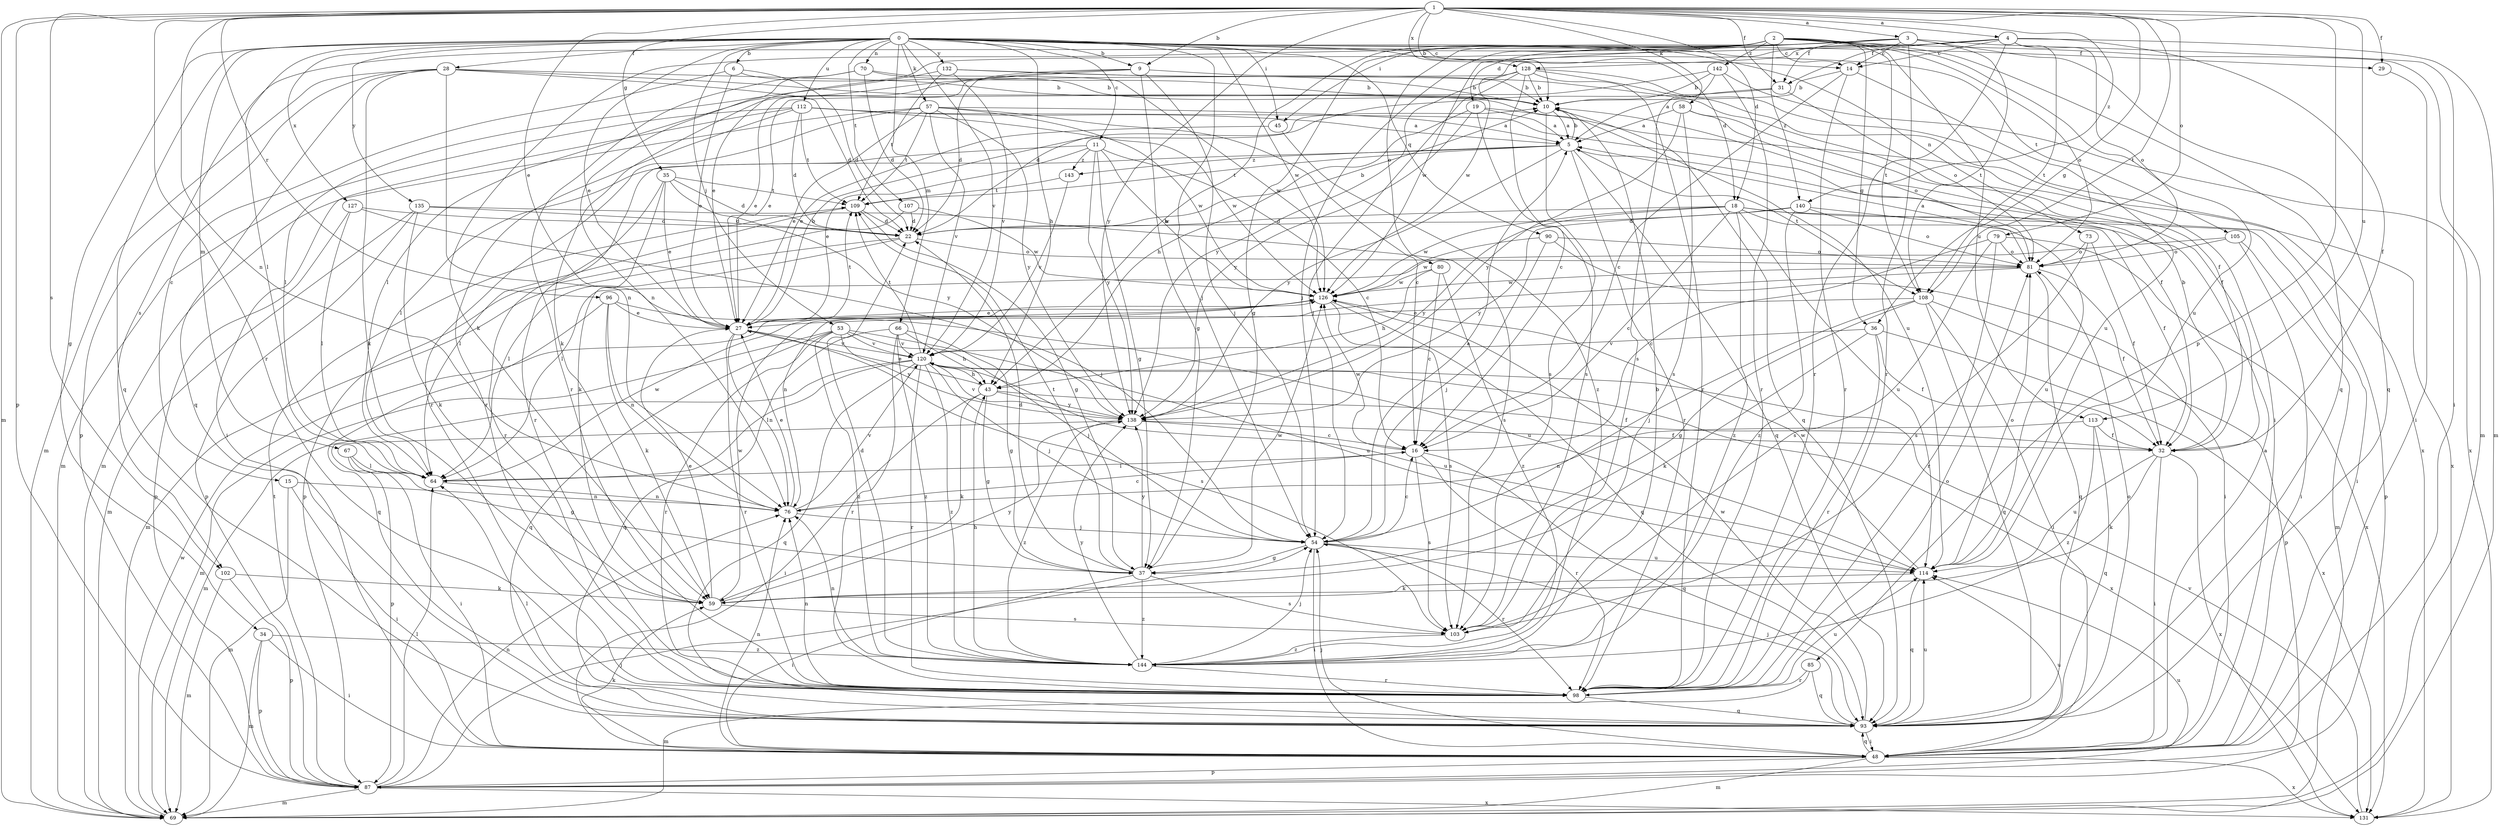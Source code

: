 strict digraph  {
0;
1;
2;
3;
4;
5;
6;
9;
10;
11;
14;
15;
16;
18;
19;
22;
27;
28;
29;
31;
32;
34;
35;
36;
37;
43;
45;
48;
53;
54;
57;
58;
59;
64;
66;
67;
69;
70;
73;
76;
79;
80;
81;
85;
87;
90;
93;
96;
98;
102;
103;
105;
107;
108;
109;
112;
113;
114;
120;
126;
127;
128;
131;
132;
135;
138;
140;
142;
143;
144;
0 -> 6  [label=b];
0 -> 9  [label=b];
0 -> 11  [label=c];
0 -> 14  [label=c];
0 -> 18  [label=d];
0 -> 27  [label=e];
0 -> 28  [label=f];
0 -> 29  [label=f];
0 -> 34  [label=g];
0 -> 43  [label=h];
0 -> 45  [label=i];
0 -> 53  [label=j];
0 -> 54  [label=j];
0 -> 57  [label=k];
0 -> 64  [label=l];
0 -> 66  [label=m];
0 -> 67  [label=m];
0 -> 70  [label=n];
0 -> 73  [label=n];
0 -> 90  [label=q];
0 -> 93  [label=q];
0 -> 105  [label=t];
0 -> 107  [label=t];
0 -> 112  [label=u];
0 -> 120  [label=v];
0 -> 126  [label=w];
0 -> 127  [label=x];
0 -> 132  [label=y];
0 -> 135  [label=y];
1 -> 3  [label=a];
1 -> 4  [label=a];
1 -> 9  [label=b];
1 -> 10  [label=b];
1 -> 18  [label=d];
1 -> 27  [label=e];
1 -> 29  [label=f];
1 -> 31  [label=f];
1 -> 35  [label=g];
1 -> 36  [label=g];
1 -> 58  [label=k];
1 -> 69  [label=m];
1 -> 76  [label=n];
1 -> 79  [label=o];
1 -> 85  [label=p];
1 -> 87  [label=p];
1 -> 96  [label=r];
1 -> 98  [label=r];
1 -> 102  [label=s];
1 -> 108  [label=t];
1 -> 113  [label=u];
1 -> 128  [label=x];
1 -> 138  [label=y];
1 -> 140  [label=z];
2 -> 14  [label=c];
2 -> 19  [label=d];
2 -> 36  [label=g];
2 -> 37  [label=g];
2 -> 43  [label=h];
2 -> 59  [label=k];
2 -> 69  [label=m];
2 -> 80  [label=o];
2 -> 81  [label=o];
2 -> 93  [label=q];
2 -> 102  [label=s];
2 -> 108  [label=t];
2 -> 113  [label=u];
2 -> 114  [label=u];
2 -> 140  [label=z];
2 -> 142  [label=z];
3 -> 14  [label=c];
3 -> 31  [label=f];
3 -> 45  [label=i];
3 -> 48  [label=i];
3 -> 54  [label=j];
3 -> 93  [label=q];
3 -> 98  [label=r];
3 -> 108  [label=t];
3 -> 126  [label=w];
4 -> 14  [label=c];
4 -> 27  [label=e];
4 -> 31  [label=f];
4 -> 32  [label=f];
4 -> 69  [label=m];
4 -> 81  [label=o];
4 -> 98  [label=r];
4 -> 108  [label=t];
4 -> 126  [label=w];
4 -> 128  [label=x];
5 -> 10  [label=b];
5 -> 64  [label=l];
5 -> 93  [label=q];
5 -> 98  [label=r];
5 -> 108  [label=t];
5 -> 109  [label=t];
5 -> 138  [label=y];
5 -> 143  [label=z];
6 -> 10  [label=b];
6 -> 15  [label=c];
6 -> 22  [label=d];
6 -> 27  [label=e];
9 -> 10  [label=b];
9 -> 22  [label=d];
9 -> 37  [label=g];
9 -> 54  [label=j];
9 -> 59  [label=k];
9 -> 64  [label=l];
10 -> 5  [label=a];
10 -> 93  [label=q];
10 -> 103  [label=s];
11 -> 16  [label=c];
11 -> 27  [label=e];
11 -> 37  [label=g];
11 -> 98  [label=r];
11 -> 126  [label=w];
11 -> 138  [label=y];
11 -> 143  [label=z];
14 -> 10  [label=b];
14 -> 16  [label=c];
14 -> 98  [label=r];
14 -> 114  [label=u];
15 -> 48  [label=i];
15 -> 69  [label=m];
15 -> 76  [label=n];
16 -> 64  [label=l];
16 -> 93  [label=q];
16 -> 98  [label=r];
16 -> 103  [label=s];
16 -> 126  [label=w];
18 -> 16  [label=c];
18 -> 22  [label=d];
18 -> 32  [label=f];
18 -> 48  [label=i];
18 -> 87  [label=p];
18 -> 114  [label=u];
18 -> 126  [label=w];
18 -> 138  [label=y];
18 -> 144  [label=z];
19 -> 5  [label=a];
19 -> 43  [label=h];
19 -> 103  [label=s];
19 -> 131  [label=x];
19 -> 138  [label=y];
22 -> 10  [label=b];
22 -> 64  [label=l];
22 -> 69  [label=m];
22 -> 81  [label=o];
27 -> 10  [label=b];
27 -> 76  [label=n];
27 -> 98  [label=r];
27 -> 103  [label=s];
27 -> 109  [label=t];
27 -> 120  [label=v];
28 -> 10  [label=b];
28 -> 22  [label=d];
28 -> 59  [label=k];
28 -> 69  [label=m];
28 -> 76  [label=n];
28 -> 87  [label=p];
28 -> 93  [label=q];
28 -> 114  [label=u];
29 -> 48  [label=i];
31 -> 5  [label=a];
31 -> 22  [label=d];
31 -> 81  [label=o];
32 -> 10  [label=b];
32 -> 48  [label=i];
32 -> 59  [label=k];
32 -> 114  [label=u];
32 -> 131  [label=x];
34 -> 48  [label=i];
34 -> 69  [label=m];
34 -> 87  [label=p];
34 -> 144  [label=z];
35 -> 22  [label=d];
35 -> 27  [label=e];
35 -> 59  [label=k];
35 -> 98  [label=r];
35 -> 109  [label=t];
35 -> 138  [label=y];
36 -> 32  [label=f];
36 -> 59  [label=k];
36 -> 98  [label=r];
36 -> 120  [label=v];
36 -> 131  [label=x];
37 -> 22  [label=d];
37 -> 48  [label=i];
37 -> 103  [label=s];
37 -> 109  [label=t];
37 -> 126  [label=w];
37 -> 138  [label=y];
37 -> 144  [label=z];
43 -> 27  [label=e];
43 -> 32  [label=f];
43 -> 37  [label=g];
43 -> 48  [label=i];
43 -> 59  [label=k];
43 -> 138  [label=y];
45 -> 27  [label=e];
45 -> 144  [label=z];
48 -> 5  [label=a];
48 -> 54  [label=j];
48 -> 59  [label=k];
48 -> 69  [label=m];
48 -> 76  [label=n];
48 -> 87  [label=p];
48 -> 93  [label=q];
48 -> 114  [label=u];
48 -> 131  [label=x];
53 -> 54  [label=j];
53 -> 69  [label=m];
53 -> 93  [label=q];
53 -> 98  [label=r];
53 -> 114  [label=u];
53 -> 120  [label=v];
53 -> 138  [label=y];
53 -> 144  [label=z];
54 -> 5  [label=a];
54 -> 16  [label=c];
54 -> 37  [label=g];
54 -> 48  [label=i];
54 -> 98  [label=r];
54 -> 114  [label=u];
57 -> 5  [label=a];
57 -> 16  [label=c];
57 -> 27  [label=e];
57 -> 69  [label=m];
57 -> 98  [label=r];
57 -> 109  [label=t];
57 -> 120  [label=v];
57 -> 126  [label=w];
57 -> 138  [label=y];
58 -> 5  [label=a];
58 -> 32  [label=f];
58 -> 81  [label=o];
58 -> 103  [label=s];
58 -> 138  [label=y];
59 -> 27  [label=e];
59 -> 103  [label=s];
59 -> 126  [label=w];
59 -> 138  [label=y];
64 -> 76  [label=n];
64 -> 126  [label=w];
66 -> 37  [label=g];
66 -> 43  [label=h];
66 -> 93  [label=q];
66 -> 98  [label=r];
66 -> 120  [label=v];
66 -> 144  [label=z];
67 -> 37  [label=g];
67 -> 48  [label=i];
67 -> 64  [label=l];
69 -> 126  [label=w];
70 -> 10  [label=b];
70 -> 22  [label=d];
70 -> 76  [label=n];
70 -> 98  [label=r];
70 -> 126  [label=w];
73 -> 32  [label=f];
73 -> 81  [label=o];
73 -> 103  [label=s];
76 -> 16  [label=c];
76 -> 27  [label=e];
76 -> 54  [label=j];
76 -> 120  [label=v];
79 -> 16  [label=c];
79 -> 81  [label=o];
79 -> 98  [label=r];
79 -> 103  [label=s];
79 -> 131  [label=x];
80 -> 16  [label=c];
80 -> 43  [label=h];
80 -> 126  [label=w];
80 -> 144  [label=z];
81 -> 5  [label=a];
81 -> 32  [label=f];
81 -> 76  [label=n];
81 -> 93  [label=q];
81 -> 126  [label=w];
85 -> 69  [label=m];
85 -> 93  [label=q];
85 -> 98  [label=r];
87 -> 54  [label=j];
87 -> 64  [label=l];
87 -> 69  [label=m];
87 -> 76  [label=n];
87 -> 109  [label=t];
87 -> 114  [label=u];
87 -> 131  [label=x];
90 -> 48  [label=i];
90 -> 54  [label=j];
90 -> 81  [label=o];
90 -> 126  [label=w];
93 -> 48  [label=i];
93 -> 54  [label=j];
93 -> 64  [label=l];
93 -> 81  [label=o];
93 -> 114  [label=u];
93 -> 126  [label=w];
96 -> 27  [label=e];
96 -> 59  [label=k];
96 -> 76  [label=n];
96 -> 93  [label=q];
96 -> 114  [label=u];
98 -> 76  [label=n];
98 -> 81  [label=o];
98 -> 93  [label=q];
98 -> 114  [label=u];
102 -> 59  [label=k];
102 -> 69  [label=m];
102 -> 87  [label=p];
103 -> 144  [label=z];
105 -> 48  [label=i];
105 -> 64  [label=l];
105 -> 69  [label=m];
105 -> 81  [label=o];
107 -> 22  [label=d];
107 -> 87  [label=p];
107 -> 126  [label=w];
108 -> 27  [label=e];
108 -> 37  [label=g];
108 -> 48  [label=i];
108 -> 54  [label=j];
108 -> 87  [label=p];
108 -> 93  [label=q];
109 -> 22  [label=d];
109 -> 37  [label=g];
109 -> 64  [label=l];
112 -> 5  [label=a];
112 -> 22  [label=d];
112 -> 32  [label=f];
112 -> 48  [label=i];
112 -> 69  [label=m];
112 -> 98  [label=r];
112 -> 109  [label=t];
112 -> 126  [label=w];
113 -> 32  [label=f];
113 -> 76  [label=n];
113 -> 93  [label=q];
113 -> 144  [label=z];
114 -> 59  [label=k];
114 -> 81  [label=o];
114 -> 93  [label=q];
114 -> 126  [label=w];
120 -> 43  [label=h];
120 -> 54  [label=j];
120 -> 64  [label=l];
120 -> 69  [label=m];
120 -> 93  [label=q];
120 -> 98  [label=r];
120 -> 109  [label=t];
120 -> 114  [label=u];
120 -> 131  [label=x];
120 -> 144  [label=z];
126 -> 27  [label=e];
126 -> 93  [label=q];
126 -> 103  [label=s];
127 -> 22  [label=d];
127 -> 54  [label=j];
127 -> 64  [label=l];
127 -> 87  [label=p];
128 -> 10  [label=b];
128 -> 16  [label=c];
128 -> 27  [label=e];
128 -> 48  [label=i];
128 -> 54  [label=j];
128 -> 98  [label=r];
128 -> 131  [label=x];
128 -> 138  [label=y];
131 -> 120  [label=v];
132 -> 10  [label=b];
132 -> 32  [label=f];
132 -> 64  [label=l];
132 -> 109  [label=t];
132 -> 120  [label=v];
135 -> 22  [label=d];
135 -> 59  [label=k];
135 -> 69  [label=m];
135 -> 87  [label=p];
135 -> 103  [label=s];
138 -> 16  [label=c];
138 -> 32  [label=f];
138 -> 87  [label=p];
138 -> 120  [label=v];
138 -> 144  [label=z];
140 -> 22  [label=d];
140 -> 81  [label=o];
140 -> 114  [label=u];
140 -> 138  [label=y];
140 -> 144  [label=z];
142 -> 10  [label=b];
142 -> 27  [label=e];
142 -> 98  [label=r];
142 -> 103  [label=s];
142 -> 131  [label=x];
143 -> 109  [label=t];
143 -> 120  [label=v];
144 -> 10  [label=b];
144 -> 22  [label=d];
144 -> 43  [label=h];
144 -> 54  [label=j];
144 -> 76  [label=n];
144 -> 98  [label=r];
144 -> 138  [label=y];
}
